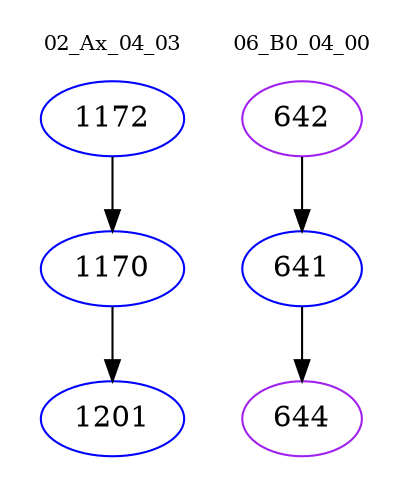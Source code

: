 digraph{
subgraph cluster_0 {
color = white
label = "02_Ax_04_03";
fontsize=10;
T0_1172 [label="1172", color="blue"]
T0_1172 -> T0_1170 [color="black"]
T0_1170 [label="1170", color="blue"]
T0_1170 -> T0_1201 [color="black"]
T0_1201 [label="1201", color="blue"]
}
subgraph cluster_1 {
color = white
label = "06_B0_04_00";
fontsize=10;
T1_642 [label="642", color="purple"]
T1_642 -> T1_641 [color="black"]
T1_641 [label="641", color="blue"]
T1_641 -> T1_644 [color="black"]
T1_644 [label="644", color="purple"]
}
}
